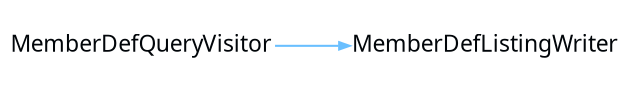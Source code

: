 digraph {
 rankdir = "LR"
 bgcolor = none;
 layout  = dot;
 edge [
   arrowsize = "0.5"
   color     = "#69BFFFFF"
 ]
 Ds6RmA2[
   shape    = none
   label    = "MemberDefQueryVisitor"
   margin   = "0.01"
   fontname = "Segoe UI"
   fontsize = "11"
   fontcolor= "#010509FF"
 ]
 DyKRmA2[
   shape    = none
   label    = "MemberDefListingWriter"
   margin   = "0.01"
   fontname = "Segoe UI"
   fontsize = "11"
   fontcolor= "#010509FF"
 ]
 Ds6RmA2->DyKRmA2
}

